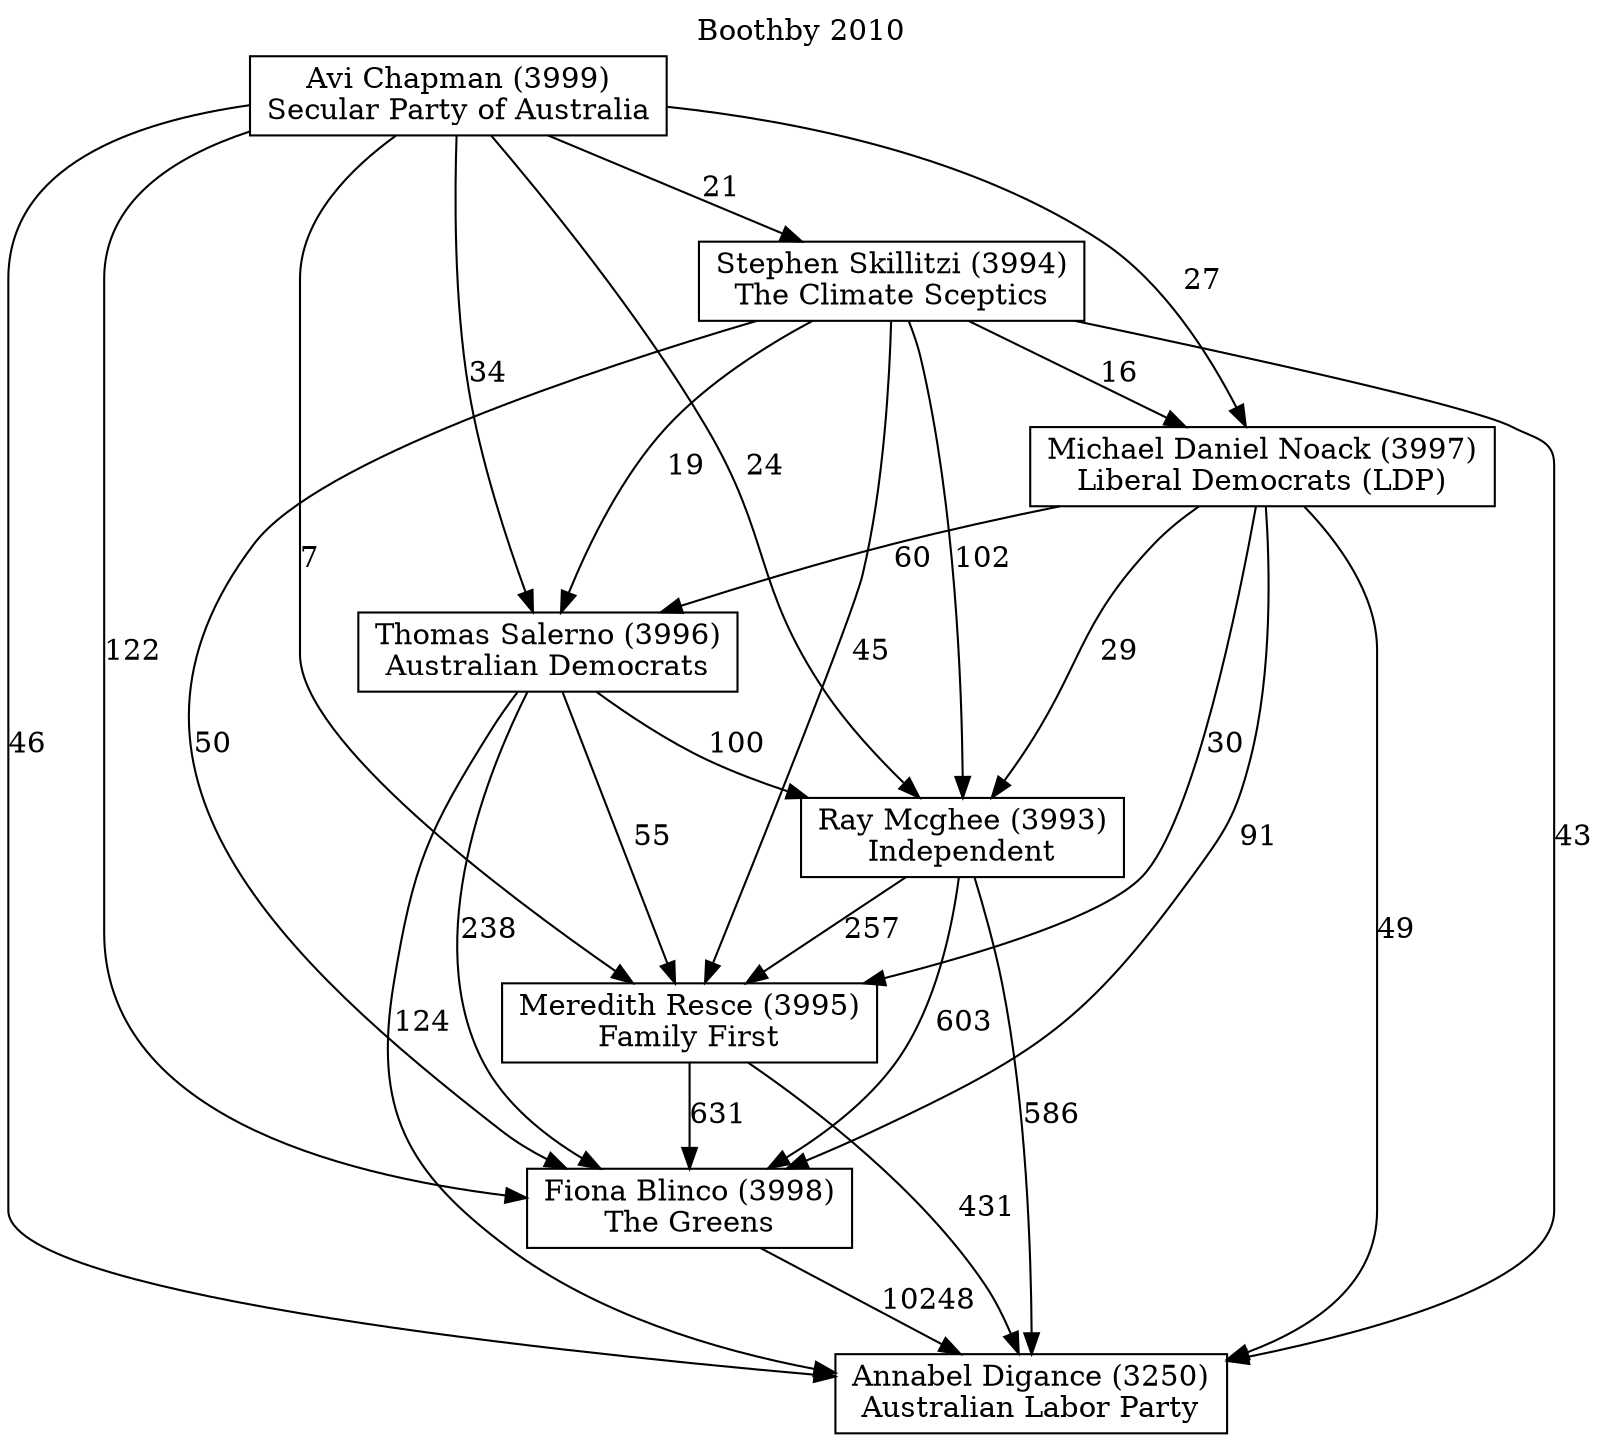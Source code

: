// House preference flow
digraph "Annabel Digance (3250)_Boothby_2010" {
	graph [label="Boothby 2010" labelloc=t mclimit=10]
	node [shape=box]
	"Annabel Digance (3250)" [label="Annabel Digance (3250)
Australian Labor Party"]
	"Avi Chapman (3999)" [label="Avi Chapman (3999)
Secular Party of Australia"]
	"Fiona Blinco (3998)" [label="Fiona Blinco (3998)
The Greens"]
	"Meredith Resce (3995)" [label="Meredith Resce (3995)
Family First"]
	"Michael Daniel Noack (3997)" [label="Michael Daniel Noack (3997)
Liberal Democrats (LDP)"]
	"Ray Mcghee (3993)" [label="Ray Mcghee (3993)
Independent"]
	"Stephen Skillitzi (3994)" [label="Stephen Skillitzi (3994)
The Climate Sceptics"]
	"Thomas Salerno (3996)" [label="Thomas Salerno (3996)
Australian Democrats"]
	"Avi Chapman (3999)" -> "Annabel Digance (3250)" [label=46]
	"Avi Chapman (3999)" -> "Fiona Blinco (3998)" [label=122]
	"Avi Chapman (3999)" -> "Meredith Resce (3995)" [label=7]
	"Avi Chapman (3999)" -> "Michael Daniel Noack (3997)" [label=27]
	"Avi Chapman (3999)" -> "Ray Mcghee (3993)" [label=24]
	"Avi Chapman (3999)" -> "Stephen Skillitzi (3994)" [label=21]
	"Avi Chapman (3999)" -> "Thomas Salerno (3996)" [label=34]
	"Fiona Blinco (3998)" -> "Annabel Digance (3250)" [label=10248]
	"Meredith Resce (3995)" -> "Annabel Digance (3250)" [label=431]
	"Meredith Resce (3995)" -> "Fiona Blinco (3998)" [label=631]
	"Michael Daniel Noack (3997)" -> "Annabel Digance (3250)" [label=49]
	"Michael Daniel Noack (3997)" -> "Fiona Blinco (3998)" [label=91]
	"Michael Daniel Noack (3997)" -> "Meredith Resce (3995)" [label=30]
	"Michael Daniel Noack (3997)" -> "Ray Mcghee (3993)" [label=29]
	"Michael Daniel Noack (3997)" -> "Thomas Salerno (3996)" [label=60]
	"Ray Mcghee (3993)" -> "Annabel Digance (3250)" [label=586]
	"Ray Mcghee (3993)" -> "Fiona Blinco (3998)" [label=603]
	"Ray Mcghee (3993)" -> "Meredith Resce (3995)" [label=257]
	"Stephen Skillitzi (3994)" -> "Annabel Digance (3250)" [label=43]
	"Stephen Skillitzi (3994)" -> "Fiona Blinco (3998)" [label=50]
	"Stephen Skillitzi (3994)" -> "Meredith Resce (3995)" [label=45]
	"Stephen Skillitzi (3994)" -> "Michael Daniel Noack (3997)" [label=16]
	"Stephen Skillitzi (3994)" -> "Ray Mcghee (3993)" [label=102]
	"Stephen Skillitzi (3994)" -> "Thomas Salerno (3996)" [label=19]
	"Thomas Salerno (3996)" -> "Annabel Digance (3250)" [label=124]
	"Thomas Salerno (3996)" -> "Fiona Blinco (3998)" [label=238]
	"Thomas Salerno (3996)" -> "Meredith Resce (3995)" [label=55]
	"Thomas Salerno (3996)" -> "Ray Mcghee (3993)" [label=100]
}
